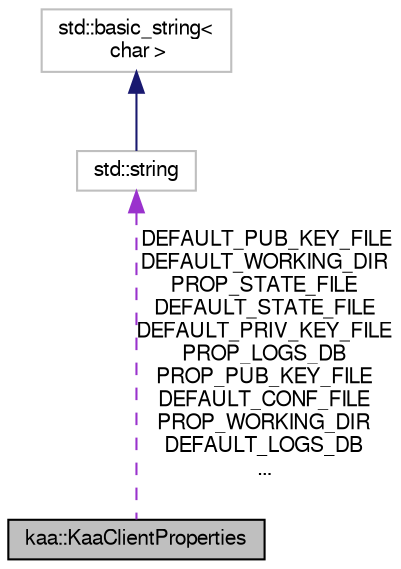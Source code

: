 digraph "kaa::KaaClientProperties"
{
  bgcolor="transparent";
  edge [fontname="FreeSans",fontsize="10",labelfontname="FreeSans",labelfontsize="10"];
  node [fontname="FreeSans",fontsize="10",shape=record];
  Node1 [label="kaa::KaaClientProperties",height=0.2,width=0.4,color="black", fillcolor="grey75", style="filled" fontcolor="black"];
  Node2 -> Node1 [dir="back",color="darkorchid3",fontsize="10",style="dashed",label=" DEFAULT_PUB_KEY_FILE\nDEFAULT_WORKING_DIR\nPROP_STATE_FILE\nDEFAULT_STATE_FILE\nDEFAULT_PRIV_KEY_FILE\nPROP_LOGS_DB\nPROP_PUB_KEY_FILE\nDEFAULT_CONF_FILE\nPROP_WORKING_DIR\nDEFAULT_LOGS_DB\n..." ,fontname="FreeSans"];
  Node2 [label="std::string",height=0.2,width=0.4,color="grey75",tooltip="STL class. "];
  Node3 -> Node2 [dir="back",color="midnightblue",fontsize="10",style="solid",fontname="FreeSans"];
  Node3 [label="std::basic_string\<\l char \>",height=0.2,width=0.4,color="grey75",tooltip="STL class. "];
}

